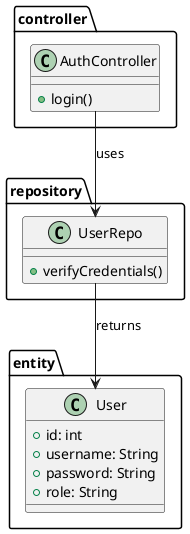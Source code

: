 ; filepath: /home/slightlywind/Repositories/Legacy/SWD392/class_diagrams/login.puml
@startuml
package controller {
    class AuthController {
        +login()
    }
}

package repository {
    class UserRepo {
        +verifyCredentials()
    }
}

package entity {
    class User {
        +id: int
        +username: String
        +password: String
        +role: String
    }
}

AuthController --> UserRepo : uses
UserRepo --> User : returns
@enduml
